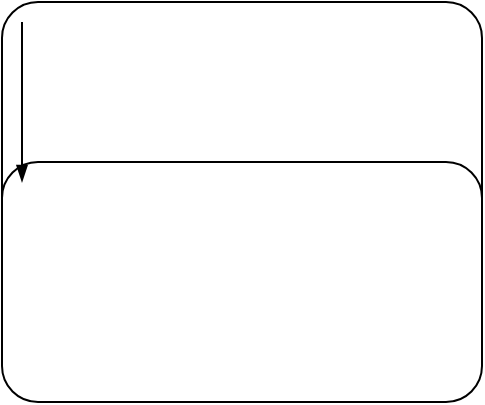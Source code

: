 <?xml version="1.0" encoding="UTF-8"?>
<mxfile>
  <diagram name="Page-1" id="test">
    <mxGraphModel>
      <root>
        <mxCell id="0" />
        <mxCell id="1" parent="0" />
        
        <!-- Element A -->
        <object placeholders="1" c4Name="Element A" c4Type="Container" id="element-a">
          <mxCell style="rounded=1;" vertex="1" parent="1">
            <mxGeometry x="580" y="500" width="240" height="120" as="geometry" />
          </mxCell>
        </object>
        
        <!-- Element B -->
        <object placeholders="1" c4Name="Element B" c4Type="Container" id="element-b">
          <mxCell style="rounded=1;" vertex="1" parent="1">
            <mxGeometry x="580" y="580" width="240" height="120" as="geometry" />
          </mxCell>
        </object>
        
        <!-- Relationship with nested mxPoint elements -->
        <object placeholders="1" c4Type="Relationship" id="rel-1">
          <mxCell style="endArrow=blockThin;html=1;" edge="1" parent="1">
            <mxGeometry width="240" relative="1" as="geometry">
              <mxPoint x="590" y="510" as="sourcePoint" />
              <mxPoint x="590" y="590" as="targetPoint" />
            </mxGeometry>
          </mxCell>
        </object>
        
      </root>
    </mxGraphModel>
  </diagram>
</mxfile>